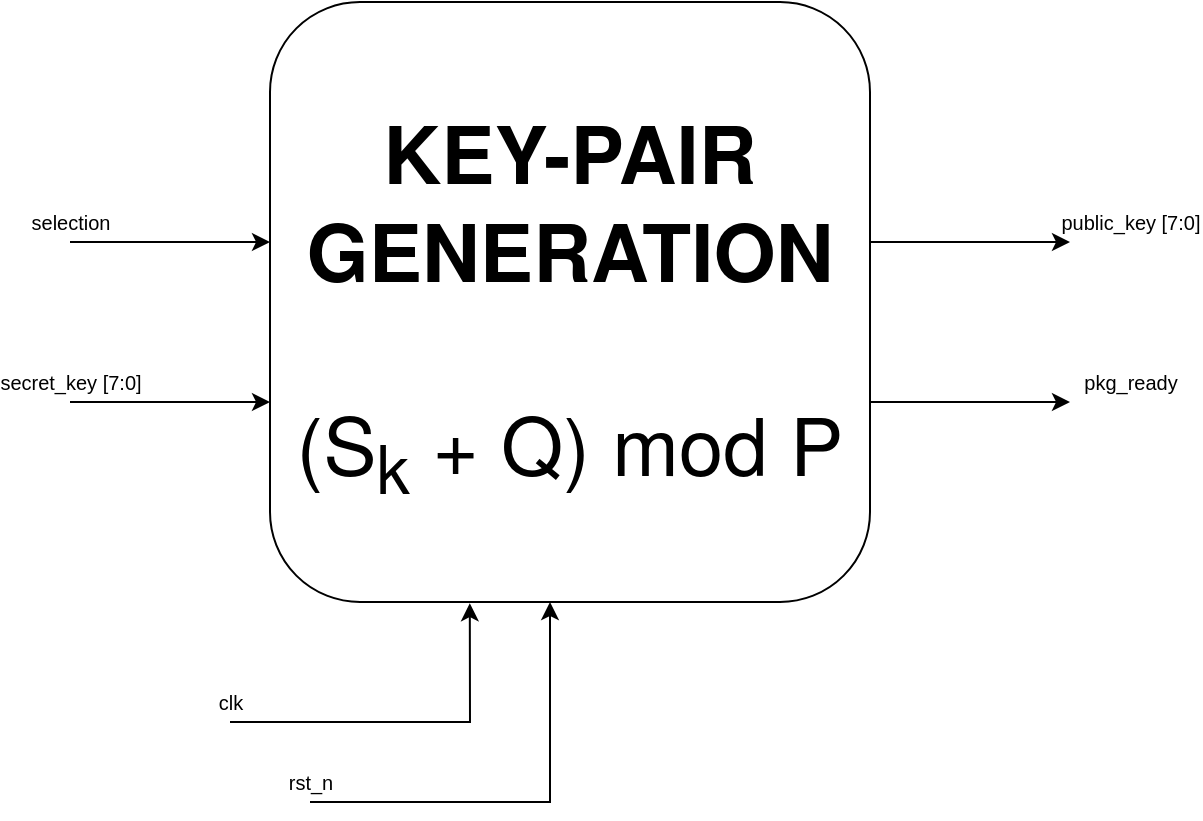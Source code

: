 <mxfile version="20.4.1" type="device"><diagram id="M461wpIUfDeF2jwGqMMH" name="Pagina-1"><mxGraphModel dx="1306" dy="837" grid="1" gridSize="10" guides="1" tooltips="1" connect="1" arrows="1" fold="1" page="1" pageScale="1" pageWidth="827" pageHeight="1169" math="0" shadow="0"><root><mxCell id="0"/><mxCell id="1" parent="0"/><mxCell id="MR9qhwA7fvAtLzlXul_z-1" value="" style="rounded=0;whiteSpace=wrap;html=1;" vertex="1" parent="1"><mxGeometry x="350" y="400" width="120" height="60" as="geometry"/></mxCell><mxCell id="MR9qhwA7fvAtLzlXul_z-2" value="&lt;font data-font-src=&quot;https://fonts.googleapis.com/css?family=Helvetica+Neue&quot; face=&quot;Helvetica Neue&quot; style=&quot;font-size: 40px;&quot;&gt;&lt;b&gt;KEY-PAIR&lt;br&gt;GENERATION&lt;/b&gt;&lt;br&gt;&lt;br&gt;(S&lt;sub&gt;k&lt;/sub&gt; + Q) mod P&lt;br&gt;&lt;/font&gt;" style="whiteSpace=wrap;html=1;aspect=fixed;rounded=1;strokeWidth=1;" vertex="1" parent="1"><mxGeometry x="260" y="160" width="300" height="300" as="geometry"/></mxCell><mxCell id="MR9qhwA7fvAtLzlXul_z-3" value="" style="endArrow=classic;html=1;rounded=0;fontSize=40;entryX=0.333;entryY=1.002;entryDx=0;entryDy=0;entryPerimeter=0;" edge="1" parent="1" target="MR9qhwA7fvAtLzlXul_z-2"><mxGeometry relative="1" as="geometry"><mxPoint x="240" y="520" as="sourcePoint"/><mxPoint x="360" y="520" as="targetPoint"/><Array as="points"><mxPoint x="300" y="520"/><mxPoint x="360" y="520"/></Array></mxGeometry></mxCell><mxCell id="MR9qhwA7fvAtLzlXul_z-4" value="clk" style="edgeLabel;resizable=0;html=1;align=center;verticalAlign=middle;rounded=1;strokeWidth=1;fontSize=10;" connectable="0" vertex="1" parent="MR9qhwA7fvAtLzlXul_z-3"><mxGeometry relative="1" as="geometry"><mxPoint x="-90" y="-10" as="offset"/></mxGeometry></mxCell><mxCell id="MR9qhwA7fvAtLzlXul_z-9" value="" style="endArrow=classic;html=1;rounded=0;fontSize=40;" edge="1" parent="1"><mxGeometry relative="1" as="geometry"><mxPoint x="160" y="360" as="sourcePoint"/><mxPoint x="260" y="360" as="targetPoint"/></mxGeometry></mxCell><mxCell id="MR9qhwA7fvAtLzlXul_z-10" value="secret_key [7:0]" style="edgeLabel;resizable=0;html=1;align=center;verticalAlign=middle;rounded=1;strokeWidth=1;fontSize=10;" connectable="0" vertex="1" parent="MR9qhwA7fvAtLzlXul_z-9"><mxGeometry relative="1" as="geometry"><mxPoint x="-50" y="-10" as="offset"/></mxGeometry></mxCell><mxCell id="MR9qhwA7fvAtLzlXul_z-11" value="" style="endArrow=classic;html=1;rounded=0;fontSize=40;" edge="1" parent="1"><mxGeometry relative="1" as="geometry"><mxPoint x="160" y="280" as="sourcePoint"/><mxPoint x="260" y="280" as="targetPoint"/></mxGeometry></mxCell><mxCell id="MR9qhwA7fvAtLzlXul_z-12" value="selection" style="edgeLabel;resizable=0;html=1;align=center;verticalAlign=middle;rounded=1;strokeWidth=1;fontSize=10;" connectable="0" vertex="1" parent="MR9qhwA7fvAtLzlXul_z-11"><mxGeometry relative="1" as="geometry"><mxPoint x="-50" y="-10" as="offset"/></mxGeometry></mxCell><mxCell id="MR9qhwA7fvAtLzlXul_z-13" value="" style="endArrow=classic;html=1;rounded=0;fontSize=40;" edge="1" parent="1"><mxGeometry relative="1" as="geometry"><mxPoint x="280" y="560" as="sourcePoint"/><mxPoint x="400" y="460" as="targetPoint"/><Array as="points"><mxPoint x="400" y="560"/></Array></mxGeometry></mxCell><mxCell id="MR9qhwA7fvAtLzlXul_z-14" value="rst_n" style="edgeLabel;resizable=0;html=1;align=center;verticalAlign=middle;rounded=1;strokeWidth=1;fontSize=10;" connectable="0" vertex="1" parent="MR9qhwA7fvAtLzlXul_z-13"><mxGeometry relative="1" as="geometry"><mxPoint x="-110" y="-10" as="offset"/></mxGeometry></mxCell><mxCell id="MR9qhwA7fvAtLzlXul_z-19" value="" style="endArrow=classic;html=1;rounded=0;fontSize=40;" edge="1" parent="1"><mxGeometry relative="1" as="geometry"><mxPoint x="560" y="360" as="sourcePoint"/><mxPoint x="660" y="360" as="targetPoint"/></mxGeometry></mxCell><mxCell id="MR9qhwA7fvAtLzlXul_z-20" value="pkg_ready" style="edgeLabel;resizable=0;html=1;align=center;verticalAlign=middle;rounded=1;strokeWidth=1;fontSize=10;" connectable="0" vertex="1" parent="MR9qhwA7fvAtLzlXul_z-19"><mxGeometry relative="1" as="geometry"><mxPoint x="80" y="-10" as="offset"/></mxGeometry></mxCell><mxCell id="MR9qhwA7fvAtLzlXul_z-21" value="" style="endArrow=classic;html=1;rounded=0;fontSize=40;" edge="1" parent="1"><mxGeometry relative="1" as="geometry"><mxPoint x="560" y="280" as="sourcePoint"/><mxPoint x="660" y="280" as="targetPoint"/></mxGeometry></mxCell><mxCell id="MR9qhwA7fvAtLzlXul_z-22" value="public_key [7:0]" style="edgeLabel;resizable=0;html=1;align=center;verticalAlign=middle;rounded=1;strokeWidth=1;fontSize=10;" connectable="0" vertex="1" parent="MR9qhwA7fvAtLzlXul_z-21"><mxGeometry relative="1" as="geometry"><mxPoint x="80" y="-10" as="offset"/></mxGeometry></mxCell></root></mxGraphModel></diagram></mxfile>